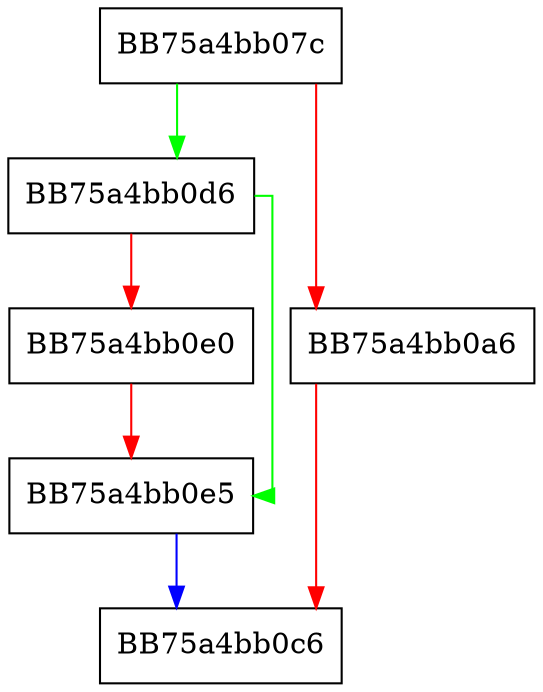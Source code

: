 digraph GetProcessContextById {
  node [shape="box"];
  graph [splines=ortho];
  BB75a4bb07c -> BB75a4bb0d6 [color="green"];
  BB75a4bb07c -> BB75a4bb0a6 [color="red"];
  BB75a4bb0a6 -> BB75a4bb0c6 [color="red"];
  BB75a4bb0d6 -> BB75a4bb0e5 [color="green"];
  BB75a4bb0d6 -> BB75a4bb0e0 [color="red"];
  BB75a4bb0e0 -> BB75a4bb0e5 [color="red"];
  BB75a4bb0e5 -> BB75a4bb0c6 [color="blue"];
}
